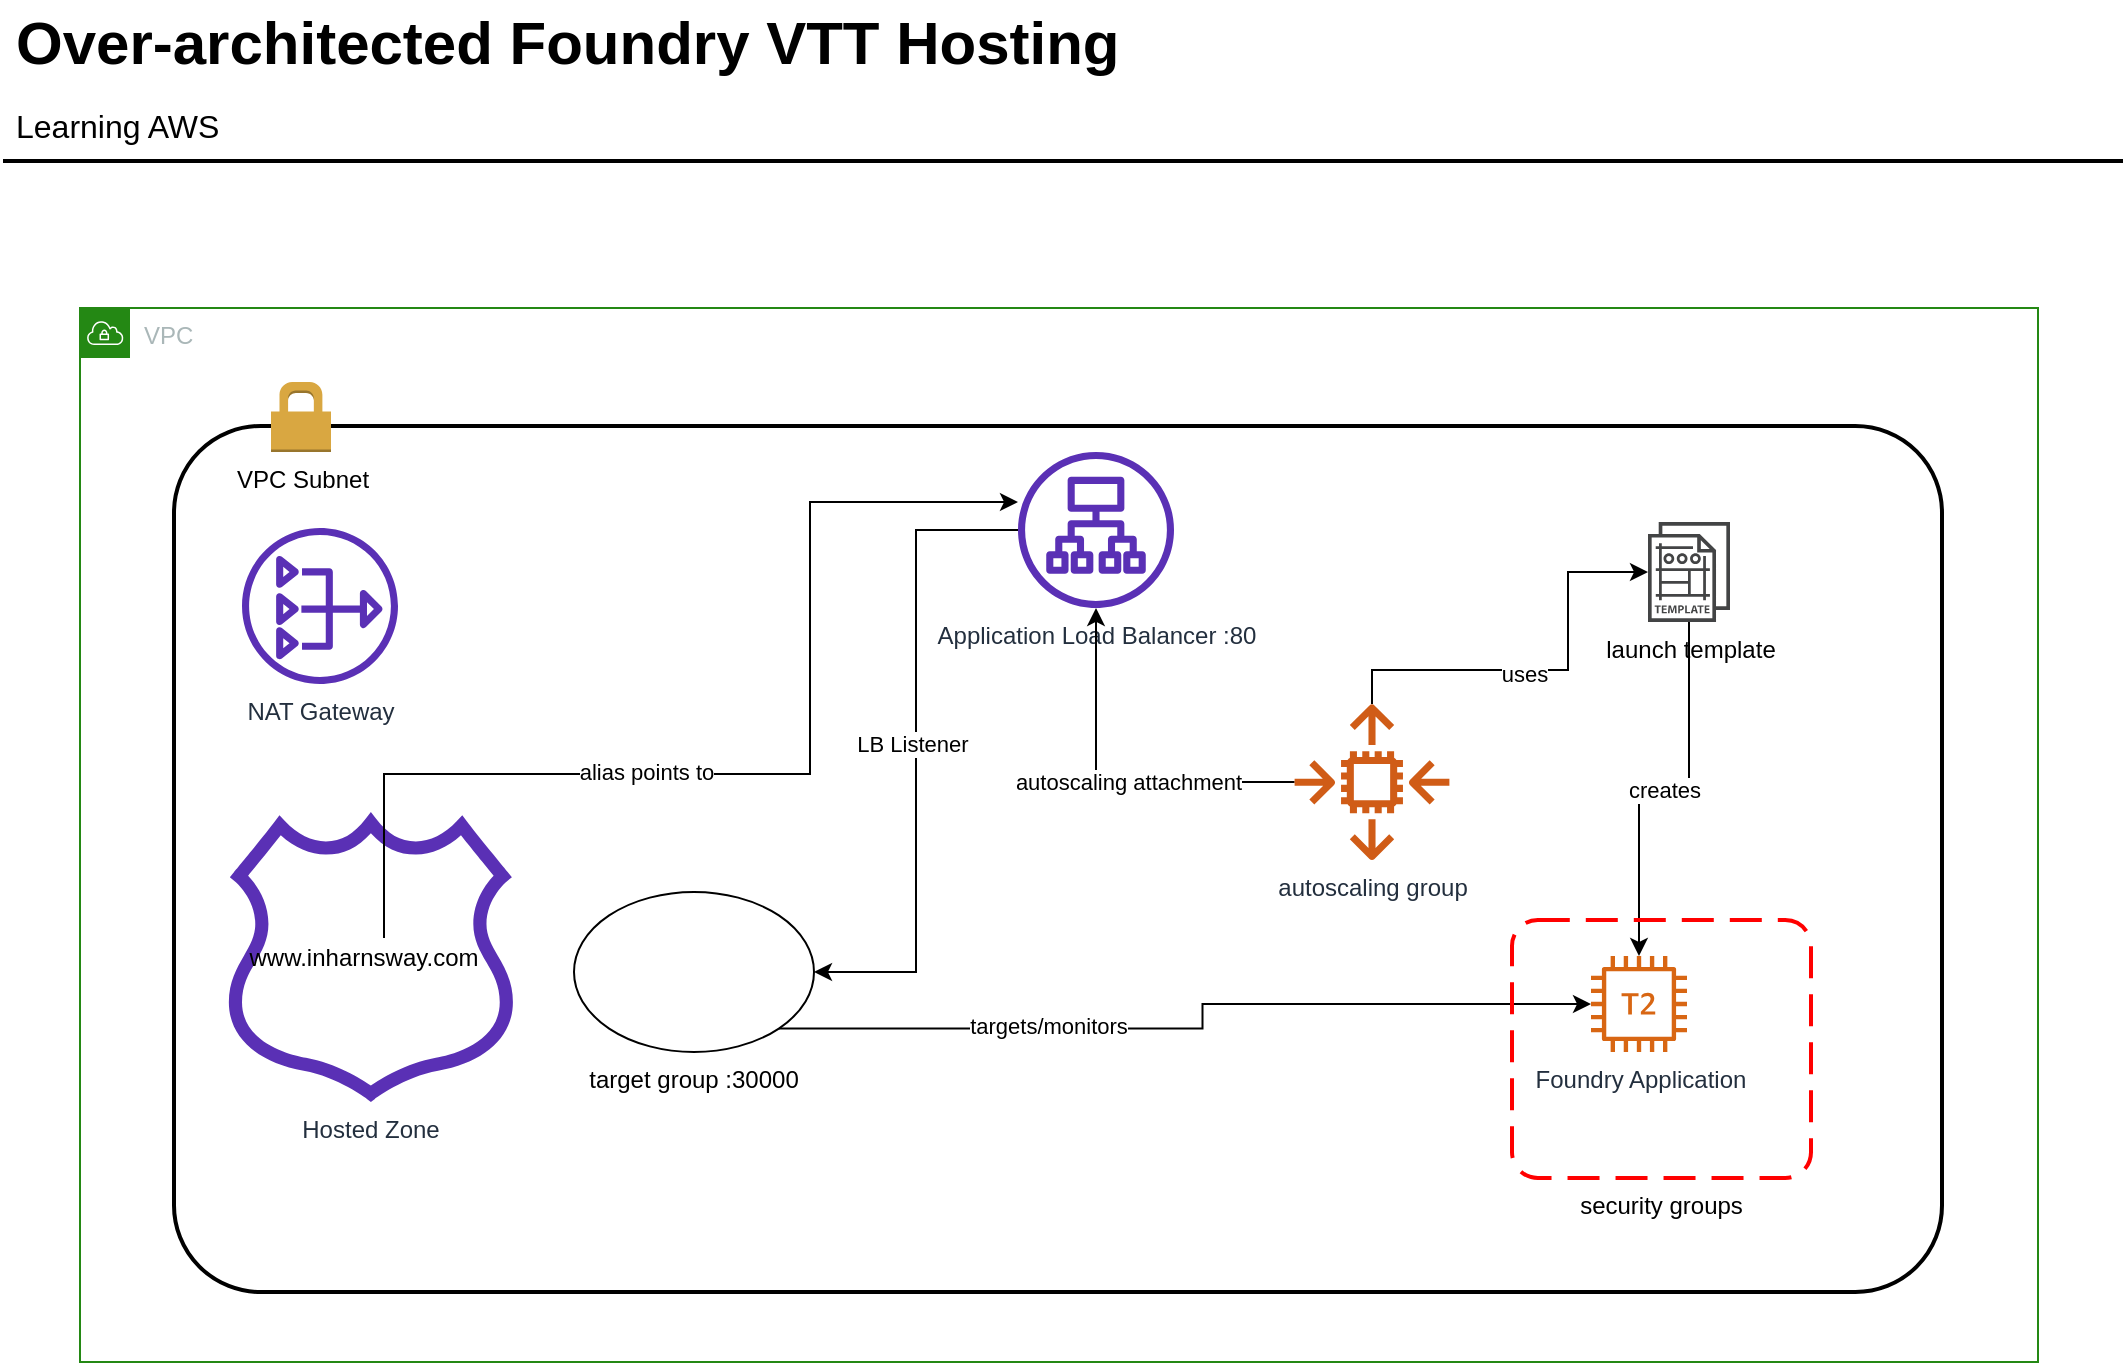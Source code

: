 <mxfile version="13.9.9" type="github">
  <diagram id="Ht1M8jgEwFfnCIfOTk4-" name="Page-1">
    <mxGraphModel dx="1426" dy="1874" grid="0" gridSize="10" guides="1" tooltips="1" connect="1" arrows="1" fold="1" page="1" pageScale="1" pageWidth="1169" pageHeight="827" math="0" shadow="0">
      <root>
        <mxCell id="0" />
        <mxCell id="1" parent="0" />
        <mxCell id="qKtiOTFCfpdLwfOGQDM3-26" value="VPC" style="points=[[0,0],[0.25,0],[0.5,0],[0.75,0],[1,0],[1,0.25],[1,0.5],[1,0.75],[1,1],[0.75,1],[0.5,1],[0.25,1],[0,1],[0,0.75],[0,0.5],[0,0.25]];outlineConnect=0;gradientColor=none;html=1;whiteSpace=wrap;fontSize=12;fontStyle=0;shape=mxgraph.aws4.group;grIcon=mxgraph.aws4.group_vpc;strokeColor=#248814;fillColor=none;verticalAlign=top;align=left;spacingLeft=30;fontColor=#AAB7B8;dashed=0;" vertex="1" parent="1">
          <mxGeometry x="91" y="218" width="979" height="527" as="geometry" />
        </mxCell>
        <mxCell id="qKtiOTFCfpdLwfOGQDM3-9" value="" style="rounded=1;arcSize=10;dashed=0;fillColor=none;gradientColor=none;strokeWidth=2;" vertex="1" parent="1">
          <mxGeometry x="138" y="277" width="884" height="433" as="geometry" />
        </mxCell>
        <mxCell id="-QjtrjUzRDEMRZ5MF8oH-47" value="Over-architected Foundry VTT Hosting" style="text;html=1;resizable=0;points=[];autosize=1;align=left;verticalAlign=top;spacingTop=-4;fontSize=30;fontStyle=1" parent="1" vertex="1">
          <mxGeometry x="56.5" y="64.5" width="562" height="36" as="geometry" />
        </mxCell>
        <mxCell id="-QjtrjUzRDEMRZ5MF8oH-48" value="Learning AWS" style="text;html=1;resizable=0;points=[];autosize=1;align=left;verticalAlign=top;spacingTop=-4;fontSize=16;" parent="1" vertex="1">
          <mxGeometry x="56.5" y="114.5" width="112" height="19" as="geometry" />
        </mxCell>
        <mxCell id="SCVMTBWpLvtzJIhz15lM-1" value="" style="line;strokeWidth=2;html=1;fontSize=14;" parent="1" vertex="1">
          <mxGeometry x="52.5" y="139.5" width="1060" height="10" as="geometry" />
        </mxCell>
        <mxCell id="qKtiOTFCfpdLwfOGQDM3-4" value="Hosted Zone" style="outlineConnect=0;fontColor=#232F3E;gradientColor=none;fillColor=#5A30B5;strokeColor=none;dashed=0;verticalLabelPosition=bottom;verticalAlign=top;align=center;html=1;fontSize=12;fontStyle=0;aspect=fixed;pointerEvents=1;shape=mxgraph.aws4.hosted_zone;" vertex="1" parent="1">
          <mxGeometry x="163" y="470" width="146.88" height="145" as="geometry" />
        </mxCell>
        <mxCell id="qKtiOTFCfpdLwfOGQDM3-5" value="NAT Gateway" style="outlineConnect=0;fontColor=#232F3E;gradientColor=none;fillColor=#5A30B5;strokeColor=none;dashed=0;verticalLabelPosition=bottom;verticalAlign=top;align=center;html=1;fontSize=12;fontStyle=0;aspect=fixed;pointerEvents=1;shape=mxgraph.aws4.nat_gateway;" vertex="1" parent="1">
          <mxGeometry x="172" y="328" width="78" height="78" as="geometry" />
        </mxCell>
        <mxCell id="qKtiOTFCfpdLwfOGQDM3-14" style="edgeStyle=orthogonalEdgeStyle;rounded=0;orthogonalLoop=1;jettySize=auto;html=1;entryX=1;entryY=0.5;entryDx=0;entryDy=0;" edge="1" parent="1" source="qKtiOTFCfpdLwfOGQDM3-6" target="qKtiOTFCfpdLwfOGQDM3-13">
          <mxGeometry relative="1" as="geometry" />
        </mxCell>
        <mxCell id="qKtiOTFCfpdLwfOGQDM3-15" value="LB Listener" style="edgeLabel;html=1;align=center;verticalAlign=middle;resizable=0;points=[];" vertex="1" connectable="0" parent="qKtiOTFCfpdLwfOGQDM3-14">
          <mxGeometry x="-0.026" y="-2" relative="1" as="geometry">
            <mxPoint as="offset" />
          </mxGeometry>
        </mxCell>
        <mxCell id="qKtiOTFCfpdLwfOGQDM3-6" value="Application Load Balancer :80" style="outlineConnect=0;fontColor=#232F3E;gradientColor=none;fillColor=#5A30B5;strokeColor=none;dashed=0;verticalLabelPosition=bottom;verticalAlign=top;align=center;html=1;fontSize=12;fontStyle=0;aspect=fixed;pointerEvents=1;shape=mxgraph.aws4.application_load_balancer;" vertex="1" parent="1">
          <mxGeometry x="560" y="290" width="78" height="78" as="geometry" />
        </mxCell>
        <mxCell id="qKtiOTFCfpdLwfOGQDM3-10" value="VPC Subnet" style="dashed=0;html=1;shape=mxgraph.aws3.permissions;fillColor=#D9A741;gradientColor=none;dashed=0;labelPosition=center;verticalLabelPosition=bottom;align=center;verticalAlign=top;" vertex="1" parent="1">
          <mxGeometry x="186.5" y="255" width="30" height="35" as="geometry" />
        </mxCell>
        <mxCell id="qKtiOTFCfpdLwfOGQDM3-29" style="edgeStyle=orthogonalEdgeStyle;rounded=0;orthogonalLoop=1;jettySize=auto;html=1;exitX=1;exitY=1;exitDx=0;exitDy=0;" edge="1" parent="1" source="qKtiOTFCfpdLwfOGQDM3-13" target="qKtiOTFCfpdLwfOGQDM3-1">
          <mxGeometry relative="1" as="geometry" />
        </mxCell>
        <mxCell id="qKtiOTFCfpdLwfOGQDM3-30" value="targets/monitors" style="edgeLabel;html=1;align=center;verticalAlign=middle;resizable=0;points=[];" vertex="1" connectable="0" parent="qKtiOTFCfpdLwfOGQDM3-29">
          <mxGeometry x="-0.357" y="2" relative="1" as="geometry">
            <mxPoint as="offset" />
          </mxGeometry>
        </mxCell>
        <mxCell id="qKtiOTFCfpdLwfOGQDM3-13" value="target group :30000" style="ellipse;whiteSpace=wrap;html=1;align=center;labelPosition=center;verticalLabelPosition=bottom;verticalAlign=top;" vertex="1" parent="1">
          <mxGeometry x="338" y="510" width="120" height="80" as="geometry" />
        </mxCell>
        <mxCell id="qKtiOTFCfpdLwfOGQDM3-18" value="creates" style="edgeStyle=orthogonalEdgeStyle;rounded=0;orthogonalLoop=1;jettySize=auto;html=1;" edge="1" parent="1" source="qKtiOTFCfpdLwfOGQDM3-16" target="qKtiOTFCfpdLwfOGQDM3-1">
          <mxGeometry relative="1" as="geometry" />
        </mxCell>
        <mxCell id="qKtiOTFCfpdLwfOGQDM3-16" value="launch template" style="pointerEvents=1;shadow=0;dashed=0;html=1;strokeColor=none;fillColor=#434445;aspect=fixed;labelPosition=center;verticalLabelPosition=bottom;verticalAlign=top;align=center;outlineConnect=0;shape=mxgraph.vvd.template;" vertex="1" parent="1">
          <mxGeometry x="875" y="325" width="41" height="50" as="geometry" />
        </mxCell>
        <mxCell id="qKtiOTFCfpdLwfOGQDM3-17" value="" style="group" vertex="1" connectable="0" parent="1">
          <mxGeometry x="807" y="524" width="149.5" height="129" as="geometry" />
        </mxCell>
        <mxCell id="qKtiOTFCfpdLwfOGQDM3-12" value="security groups" style="rounded=1;arcSize=10;dashed=1;strokeColor=#ff0000;fillColor=none;gradientColor=none;dashPattern=8 4;strokeWidth=2;align=center;labelPosition=center;verticalLabelPosition=bottom;verticalAlign=top;" vertex="1" parent="qKtiOTFCfpdLwfOGQDM3-17">
          <mxGeometry width="149.5" height="129" as="geometry" />
        </mxCell>
        <mxCell id="qKtiOTFCfpdLwfOGQDM3-1" value="Foundry Application" style="outlineConnect=0;fontColor=#232F3E;gradientColor=none;fillColor=#D86613;strokeColor=none;dashed=0;verticalLabelPosition=bottom;verticalAlign=top;align=center;html=1;fontSize=12;fontStyle=0;aspect=fixed;pointerEvents=1;shape=mxgraph.aws4.t2_instance;" vertex="1" parent="qKtiOTFCfpdLwfOGQDM3-17">
          <mxGeometry x="39.5" y="18" width="48" height="48" as="geometry" />
        </mxCell>
        <mxCell id="qKtiOTFCfpdLwfOGQDM3-22" style="edgeStyle=orthogonalEdgeStyle;rounded=0;orthogonalLoop=1;jettySize=auto;html=1;" edge="1" parent="1" source="qKtiOTFCfpdLwfOGQDM3-19" target="qKtiOTFCfpdLwfOGQDM3-16">
          <mxGeometry relative="1" as="geometry">
            <Array as="points">
              <mxPoint x="737" y="399" />
              <mxPoint x="835" y="399" />
              <mxPoint x="835" y="350" />
            </Array>
          </mxGeometry>
        </mxCell>
        <mxCell id="qKtiOTFCfpdLwfOGQDM3-23" value="uses" style="edgeLabel;html=1;align=center;verticalAlign=middle;resizable=0;points=[];" vertex="1" connectable="0" parent="qKtiOTFCfpdLwfOGQDM3-22">
          <mxGeometry x="-0.088" y="-2" relative="1" as="geometry">
            <mxPoint as="offset" />
          </mxGeometry>
        </mxCell>
        <mxCell id="qKtiOTFCfpdLwfOGQDM3-24" style="edgeStyle=orthogonalEdgeStyle;rounded=0;orthogonalLoop=1;jettySize=auto;html=1;" edge="1" parent="1" source="qKtiOTFCfpdLwfOGQDM3-19" target="qKtiOTFCfpdLwfOGQDM3-6">
          <mxGeometry relative="1" as="geometry" />
        </mxCell>
        <mxCell id="qKtiOTFCfpdLwfOGQDM3-25" value="autoscaling attachment" style="edgeLabel;html=1;align=center;verticalAlign=middle;resizable=0;points=[];" vertex="1" connectable="0" parent="qKtiOTFCfpdLwfOGQDM3-24">
          <mxGeometry x="-0.15" relative="1" as="geometry">
            <mxPoint x="-5" as="offset" />
          </mxGeometry>
        </mxCell>
        <mxCell id="qKtiOTFCfpdLwfOGQDM3-19" value="autoscaling group" style="outlineConnect=0;fontColor=#232F3E;gradientColor=none;fillColor=#D05C17;strokeColor=none;dashed=0;verticalLabelPosition=bottom;verticalAlign=top;align=center;html=1;fontSize=12;fontStyle=0;aspect=fixed;pointerEvents=1;shape=mxgraph.aws4.auto_scaling2;" vertex="1" parent="1">
          <mxGeometry x="698" y="416" width="78" height="78" as="geometry" />
        </mxCell>
        <mxCell id="qKtiOTFCfpdLwfOGQDM3-32" style="edgeStyle=orthogonalEdgeStyle;rounded=0;orthogonalLoop=1;jettySize=auto;html=1;exitX=0.75;exitY=0;exitDx=0;exitDy=0;" edge="1" parent="1" source="qKtiOTFCfpdLwfOGQDM3-31" target="qKtiOTFCfpdLwfOGQDM3-6">
          <mxGeometry relative="1" as="geometry">
            <Array as="points">
              <mxPoint x="243" y="451" />
              <mxPoint x="456" y="451" />
              <mxPoint x="456" y="315" />
            </Array>
          </mxGeometry>
        </mxCell>
        <mxCell id="qKtiOTFCfpdLwfOGQDM3-33" value="alias points to" style="edgeLabel;html=1;align=center;verticalAlign=middle;resizable=0;points=[];" vertex="1" connectable="0" parent="qKtiOTFCfpdLwfOGQDM3-32">
          <mxGeometry x="-0.204" y="1" relative="1" as="geometry">
            <mxPoint as="offset" />
          </mxGeometry>
        </mxCell>
        <mxCell id="qKtiOTFCfpdLwfOGQDM3-31" value="www.inharnsway.com" style="text;html=1;strokeColor=none;fillColor=none;align=center;verticalAlign=middle;whiteSpace=wrap;rounded=0;" vertex="1" parent="1">
          <mxGeometry x="213" y="533" width="40" height="20" as="geometry" />
        </mxCell>
      </root>
    </mxGraphModel>
  </diagram>
</mxfile>
